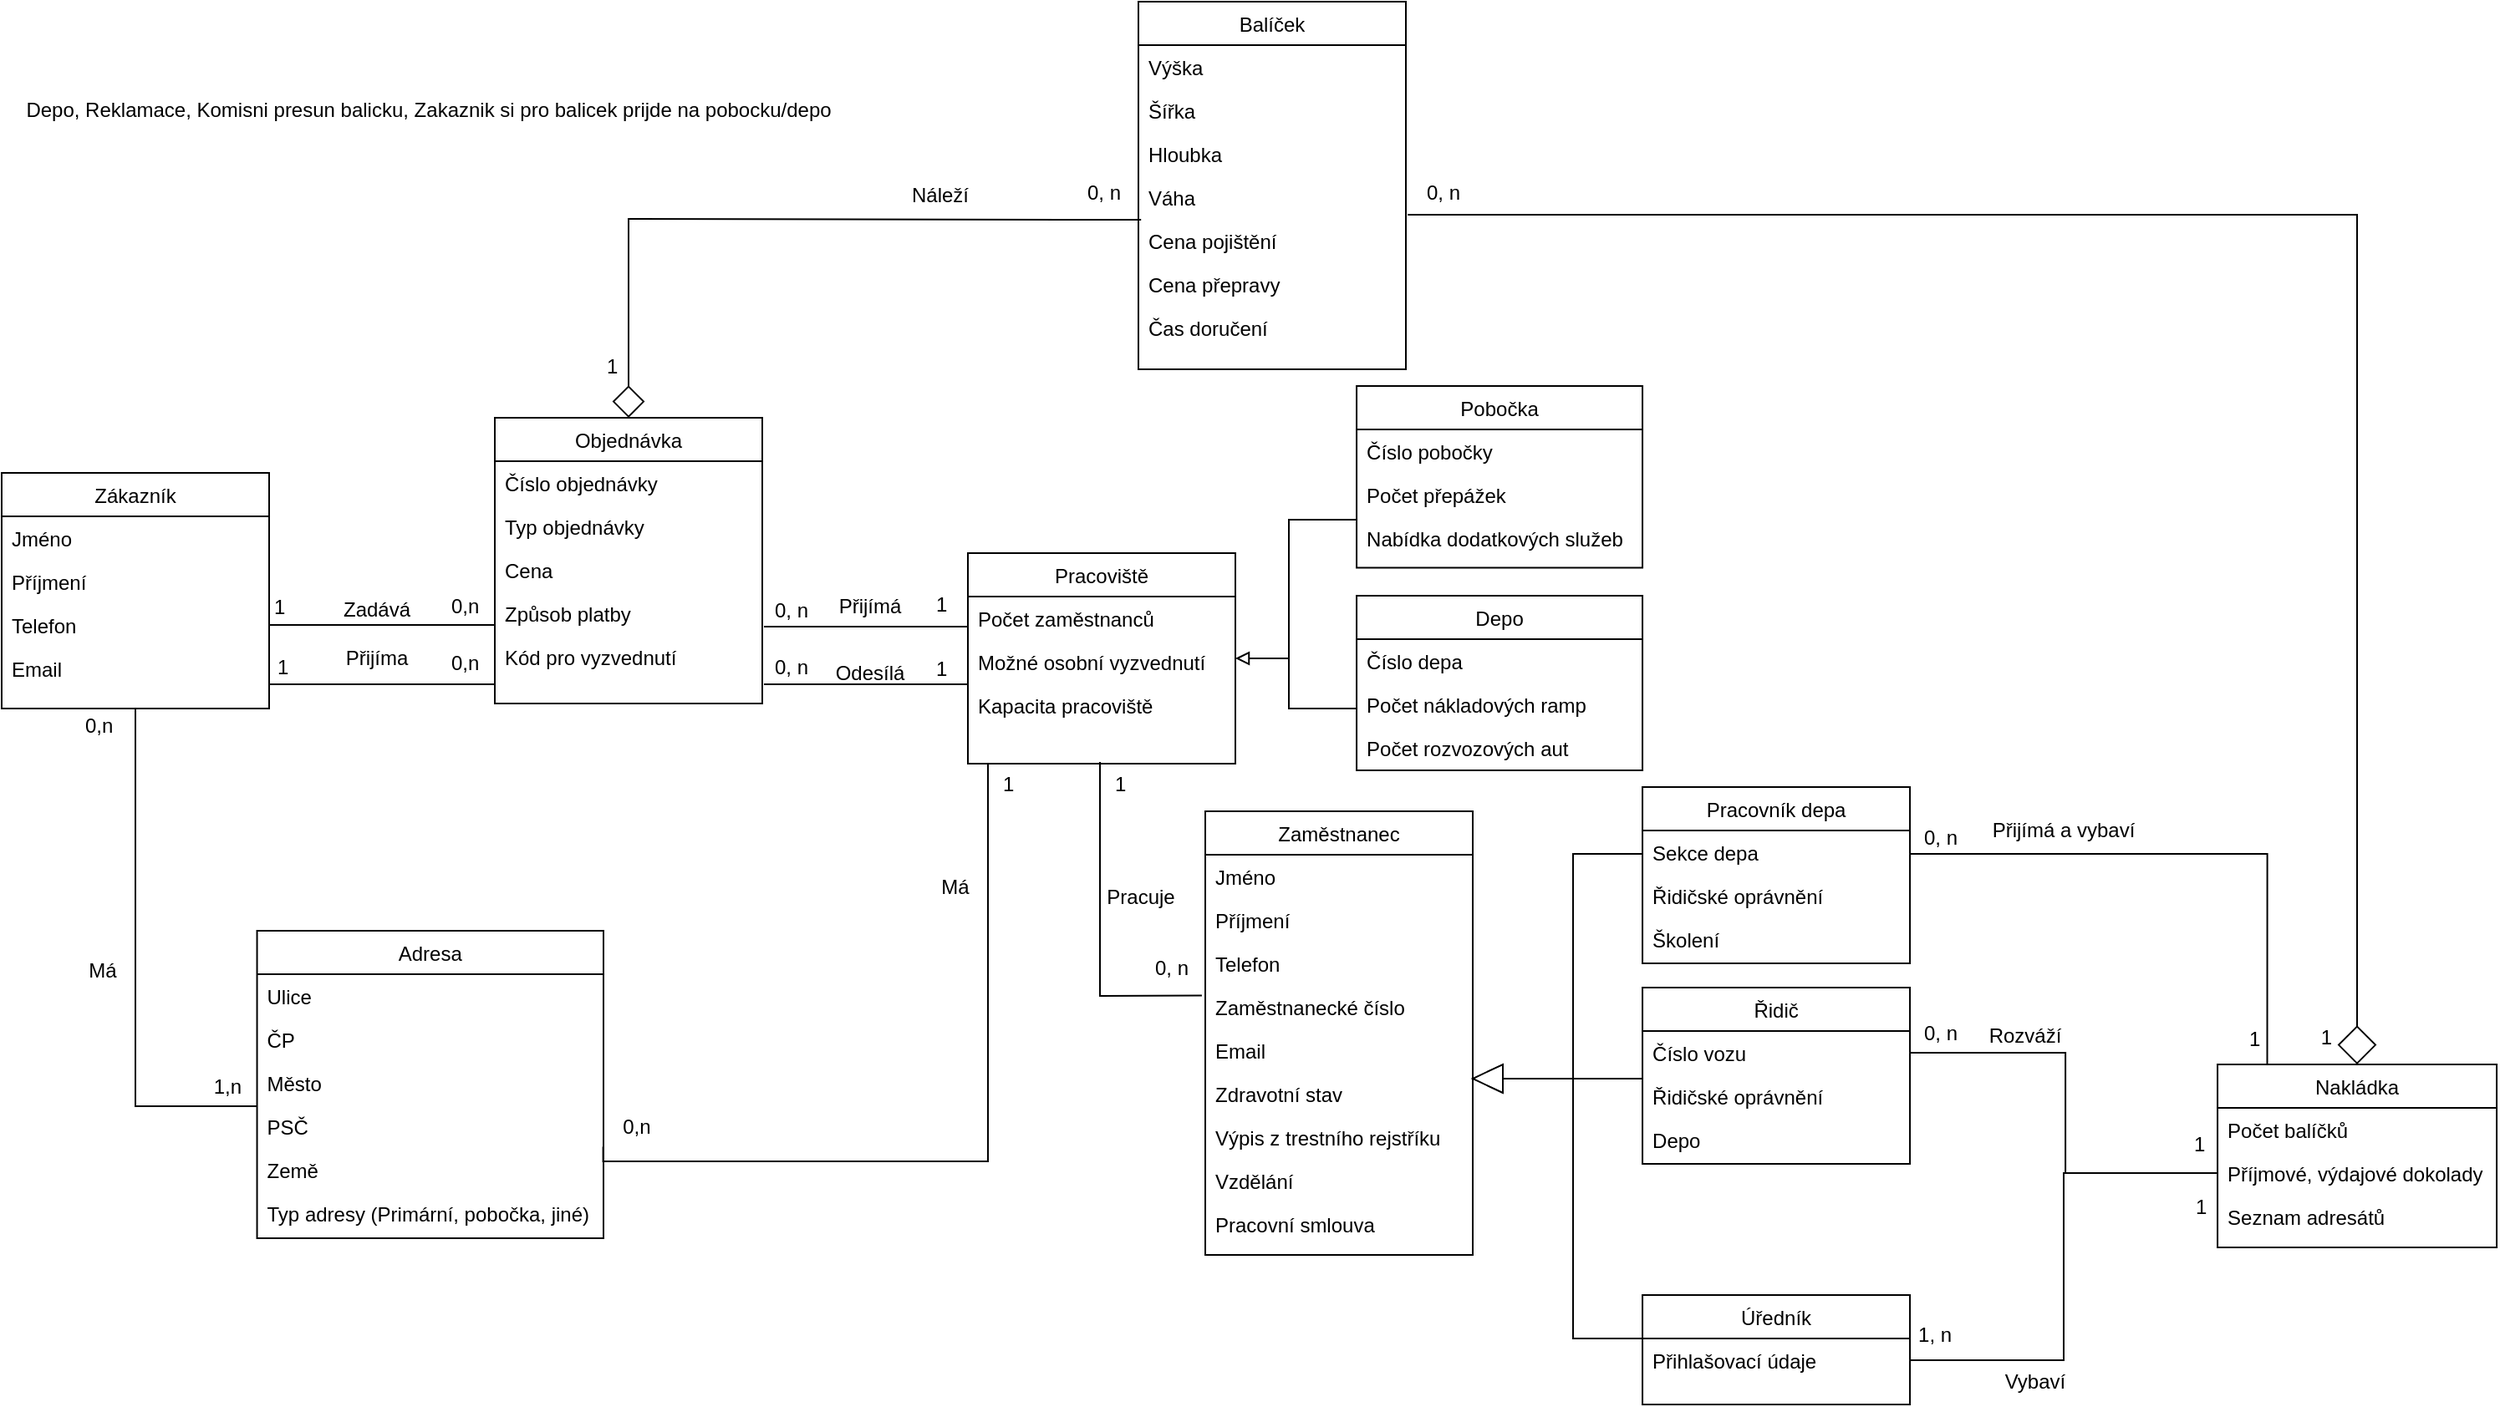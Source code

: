 <mxfile version="20.6.0" type="github">
  <diagram id="L5aYX6kbzt17_Y6ruYPm" name="Stránka-1">
    <mxGraphModel dx="2249" dy="793" grid="1" gridSize="10" guides="1" tooltips="1" connect="1" arrows="1" fold="1" page="1" pageScale="1" pageWidth="827" pageHeight="1169" math="0" shadow="0">
      <root>
        <mxCell id="0" />
        <mxCell id="1" parent="0" />
        <mxCell id="regOmah-uOrhAEvhPZx0-2" value="Zákazník" style="swimlane;fontStyle=0;align=center;verticalAlign=top;childLayout=stackLayout;horizontal=1;startSize=26;horizontalStack=0;resizeParent=1;resizeLast=0;collapsible=1;marginBottom=0;rounded=0;shadow=0;strokeWidth=1;" parent="1" vertex="1">
          <mxGeometry x="-310" y="442" width="160" height="141" as="geometry">
            <mxRectangle x="230" y="140" width="160" height="26" as="alternateBounds" />
          </mxGeometry>
        </mxCell>
        <mxCell id="regOmah-uOrhAEvhPZx0-3" value="Jméno" style="text;align=left;verticalAlign=top;spacingLeft=4;spacingRight=4;overflow=hidden;rotatable=0;points=[[0,0.5],[1,0.5]];portConstraint=eastwest;" parent="regOmah-uOrhAEvhPZx0-2" vertex="1">
          <mxGeometry y="26" width="160" height="26" as="geometry" />
        </mxCell>
        <mxCell id="regOmah-uOrhAEvhPZx0-4" value="Příjmení" style="text;align=left;verticalAlign=top;spacingLeft=4;spacingRight=4;overflow=hidden;rotatable=0;points=[[0,0.5],[1,0.5]];portConstraint=eastwest;rounded=0;shadow=0;html=0;" parent="regOmah-uOrhAEvhPZx0-2" vertex="1">
          <mxGeometry y="52" width="160" height="26" as="geometry" />
        </mxCell>
        <mxCell id="regOmah-uOrhAEvhPZx0-5" value="Telefon" style="text;align=left;verticalAlign=top;spacingLeft=4;spacingRight=4;overflow=hidden;rotatable=0;points=[[0,0.5],[1,0.5]];portConstraint=eastwest;rounded=0;shadow=0;html=0;" parent="regOmah-uOrhAEvhPZx0-2" vertex="1">
          <mxGeometry y="78" width="160" height="26" as="geometry" />
        </mxCell>
        <mxCell id="regOmah-uOrhAEvhPZx0-6" value="Email" style="text;align=left;verticalAlign=top;spacingLeft=4;spacingRight=4;overflow=hidden;rotatable=0;points=[[0,0.5],[1,0.5]];portConstraint=eastwest;rounded=0;shadow=0;html=0;" parent="regOmah-uOrhAEvhPZx0-2" vertex="1">
          <mxGeometry y="104" width="160" height="26" as="geometry" />
        </mxCell>
        <mxCell id="regOmah-uOrhAEvhPZx0-7" value="Adresa" style="swimlane;fontStyle=0;align=center;verticalAlign=top;childLayout=stackLayout;horizontal=1;startSize=26;horizontalStack=0;resizeParent=1;resizeLast=0;collapsible=1;marginBottom=0;rounded=0;shadow=0;strokeWidth=1;" parent="1" vertex="1">
          <mxGeometry x="-157.23" y="716" width="207.23" height="184" as="geometry">
            <mxRectangle x="550" y="140" width="160" height="26" as="alternateBounds" />
          </mxGeometry>
        </mxCell>
        <mxCell id="regOmah-uOrhAEvhPZx0-8" value="Ulice" style="text;align=left;verticalAlign=top;spacingLeft=4;spacingRight=4;overflow=hidden;rotatable=0;points=[[0,0.5],[1,0.5]];portConstraint=eastwest;rounded=0;shadow=0;html=0;" parent="regOmah-uOrhAEvhPZx0-7" vertex="1">
          <mxGeometry y="26" width="207.23" height="26" as="geometry" />
        </mxCell>
        <mxCell id="regOmah-uOrhAEvhPZx0-9" value="ČP" style="text;align=left;verticalAlign=top;spacingLeft=4;spacingRight=4;overflow=hidden;rotatable=0;points=[[0,0.5],[1,0.5]];portConstraint=eastwest;rounded=0;shadow=0;html=0;" parent="regOmah-uOrhAEvhPZx0-7" vertex="1">
          <mxGeometry y="52" width="207.23" height="26" as="geometry" />
        </mxCell>
        <mxCell id="regOmah-uOrhAEvhPZx0-10" value="Město" style="text;align=left;verticalAlign=top;spacingLeft=4;spacingRight=4;overflow=hidden;rotatable=0;points=[[0,0.5],[1,0.5]];portConstraint=eastwest;rounded=0;shadow=0;html=0;" parent="regOmah-uOrhAEvhPZx0-7" vertex="1">
          <mxGeometry y="78" width="207.23" height="26" as="geometry" />
        </mxCell>
        <mxCell id="regOmah-uOrhAEvhPZx0-11" value="PSČ" style="text;align=left;verticalAlign=top;spacingLeft=4;spacingRight=4;overflow=hidden;rotatable=0;points=[[0,0.5],[1,0.5]];portConstraint=eastwest;rounded=0;shadow=0;html=0;" parent="regOmah-uOrhAEvhPZx0-7" vertex="1">
          <mxGeometry y="104" width="207.23" height="26" as="geometry" />
        </mxCell>
        <mxCell id="regOmah-uOrhAEvhPZx0-12" value="Země" style="text;align=left;verticalAlign=top;spacingLeft=4;spacingRight=4;overflow=hidden;rotatable=0;points=[[0,0.5],[1,0.5]];portConstraint=eastwest;rounded=0;shadow=0;html=0;" parent="regOmah-uOrhAEvhPZx0-7" vertex="1">
          <mxGeometry y="130" width="207.23" height="26" as="geometry" />
        </mxCell>
        <mxCell id="regOmah-uOrhAEvhPZx0-123" value="Typ adresy (Primární, pobočka, jiné)&#xa;" style="text;align=left;verticalAlign=top;spacingLeft=4;spacingRight=4;overflow=hidden;rotatable=0;points=[[0,0.5],[1,0.5]];portConstraint=eastwest;rounded=0;shadow=0;html=0;" parent="regOmah-uOrhAEvhPZx0-7" vertex="1">
          <mxGeometry y="156" width="207.23" height="26" as="geometry" />
        </mxCell>
        <mxCell id="regOmah-uOrhAEvhPZx0-13" value="" style="endArrow=none;shadow=0;strokeWidth=1;rounded=0;endFill=0;edgeStyle=elbowEdgeStyle;elbow=vertical;" parent="1" source="regOmah-uOrhAEvhPZx0-2" target="regOmah-uOrhAEvhPZx0-7" edge="1">
          <mxGeometry x="0.5" y="41" relative="1" as="geometry">
            <mxPoint x="-290" y="574" as="sourcePoint" />
            <mxPoint x="-130" y="574" as="targetPoint" />
            <mxPoint x="-40" y="32" as="offset" />
            <Array as="points">
              <mxPoint x="-230" y="821" />
              <mxPoint x="-230" y="908" />
            </Array>
          </mxGeometry>
        </mxCell>
        <mxCell id="regOmah-uOrhAEvhPZx0-14" value="1,n" style="resizable=0;align=right;verticalAlign=bottom;labelBackgroundColor=none;fontSize=12;" parent="regOmah-uOrhAEvhPZx0-13" connectable="0" vertex="1">
          <mxGeometry x="1" relative="1" as="geometry">
            <mxPoint x="-8" y="-3" as="offset" />
          </mxGeometry>
        </mxCell>
        <mxCell id="regOmah-uOrhAEvhPZx0-15" value="Má" style="text;html=1;resizable=0;points=[];;align=center;verticalAlign=middle;labelBackgroundColor=none;rounded=0;shadow=0;strokeWidth=1;fontSize=12;" parent="regOmah-uOrhAEvhPZx0-13" vertex="1" connectable="0">
          <mxGeometry x="0.5" y="49" relative="1" as="geometry">
            <mxPoint x="-69" y="-76" as="offset" />
          </mxGeometry>
        </mxCell>
        <mxCell id="regOmah-uOrhAEvhPZx0-153" style="edgeStyle=orthogonalEdgeStyle;rounded=0;jumpSize=6;orthogonalLoop=1;jettySize=auto;html=1;strokeWidth=1;startArrow=none;startFill=0;endArrow=diamond;endFill=0;startSize=17;endSize=21;exitX=1.007;exitY=-0.098;exitDx=0;exitDy=0;exitPerimeter=0;" parent="1" source="regOmah-uOrhAEvhPZx0-25" target="regOmah-uOrhAEvhPZx0-94" edge="1">
          <mxGeometry relative="1" as="geometry">
            <mxPoint x="990" y="330.0" as="targetPoint" />
            <mxPoint x="540" y="290" as="sourcePoint" />
          </mxGeometry>
        </mxCell>
        <mxCell id="regOmah-uOrhAEvhPZx0-16" value="Balíček" style="swimlane;fontStyle=0;align=center;verticalAlign=top;childLayout=stackLayout;horizontal=1;startSize=26;horizontalStack=0;resizeParent=1;resizeLast=0;collapsible=1;marginBottom=0;rounded=0;shadow=0;strokeWidth=1;" parent="1" vertex="1">
          <mxGeometry x="370" y="160" width="160" height="220" as="geometry">
            <mxRectangle x="550" y="140" width="160" height="26" as="alternateBounds" />
          </mxGeometry>
        </mxCell>
        <mxCell id="regOmah-uOrhAEvhPZx0-17" value="Výška" style="text;align=left;verticalAlign=top;spacingLeft=4;spacingRight=4;overflow=hidden;rotatable=0;points=[[0,0.5],[1,0.5]];portConstraint=eastwest;" parent="regOmah-uOrhAEvhPZx0-16" vertex="1">
          <mxGeometry y="26" width="160" height="26" as="geometry" />
        </mxCell>
        <mxCell id="regOmah-uOrhAEvhPZx0-18" value="Šířka" style="text;align=left;verticalAlign=top;spacingLeft=4;spacingRight=4;overflow=hidden;rotatable=0;points=[[0,0.5],[1,0.5]];portConstraint=eastwest;" parent="regOmah-uOrhAEvhPZx0-16" vertex="1">
          <mxGeometry y="52" width="160" height="26" as="geometry" />
        </mxCell>
        <mxCell id="regOmah-uOrhAEvhPZx0-19" value="Hloubka" style="text;align=left;verticalAlign=top;spacingLeft=4;spacingRight=4;overflow=hidden;rotatable=0;points=[[0,0.5],[1,0.5]];portConstraint=eastwest;" parent="regOmah-uOrhAEvhPZx0-16" vertex="1">
          <mxGeometry y="78" width="160" height="26" as="geometry" />
        </mxCell>
        <mxCell id="regOmah-uOrhAEvhPZx0-20" value="Váha" style="text;align=left;verticalAlign=top;spacingLeft=4;spacingRight=4;overflow=hidden;rotatable=0;points=[[0,0.5],[1,0.5]];portConstraint=eastwest;rounded=0;shadow=0;html=0;" parent="regOmah-uOrhAEvhPZx0-16" vertex="1">
          <mxGeometry y="104" width="160" height="26" as="geometry" />
        </mxCell>
        <mxCell id="regOmah-uOrhAEvhPZx0-25" value="Cena pojištění" style="text;align=left;verticalAlign=top;spacingLeft=4;spacingRight=4;overflow=hidden;rotatable=0;points=[[0,0.5],[1,0.5]];portConstraint=eastwest;" parent="regOmah-uOrhAEvhPZx0-16" vertex="1">
          <mxGeometry y="130" width="160" height="26" as="geometry" />
        </mxCell>
        <mxCell id="regOmah-uOrhAEvhPZx0-26" value="Cena přepravy" style="text;align=left;verticalAlign=top;spacingLeft=4;spacingRight=4;overflow=hidden;rotatable=0;points=[[0,0.5],[1,0.5]];portConstraint=eastwest;rounded=0;shadow=0;html=0;" parent="regOmah-uOrhAEvhPZx0-16" vertex="1">
          <mxGeometry y="156" width="160" height="26" as="geometry" />
        </mxCell>
        <mxCell id="regOmah-uOrhAEvhPZx0-27" value="Čas doručení" style="text;align=left;verticalAlign=top;spacingLeft=4;spacingRight=4;overflow=hidden;rotatable=0;points=[[0,0.5],[1,0.5]];portConstraint=eastwest;" parent="regOmah-uOrhAEvhPZx0-16" vertex="1">
          <mxGeometry y="182" width="160" height="26" as="geometry" />
        </mxCell>
        <mxCell id="BDrxVBF3FfCTh_j3WBqN-43" style="edgeStyle=orthogonalEdgeStyle;rounded=0;orthogonalLoop=1;jettySize=auto;html=1;endArrow=none;endFill=0;startArrow=block;startFill=0;targetPerimeterSpacing=16;sourcePerimeterSpacing=0;" edge="1" parent="1" source="regOmah-uOrhAEvhPZx0-29">
          <mxGeometry relative="1" as="geometry">
            <mxPoint x="460" y="553" as="targetPoint" />
          </mxGeometry>
        </mxCell>
        <mxCell id="regOmah-uOrhAEvhPZx0-29" value="Pracoviště" style="swimlane;fontStyle=0;align=center;verticalAlign=top;childLayout=stackLayout;horizontal=1;startSize=26;horizontalStack=0;resizeParent=1;resizeLast=0;collapsible=1;marginBottom=0;rounded=0;shadow=0;strokeWidth=1;" parent="1" vertex="1">
          <mxGeometry x="268" y="490" width="160" height="126" as="geometry">
            <mxRectangle x="268" y="426" width="160" height="26" as="alternateBounds" />
          </mxGeometry>
        </mxCell>
        <mxCell id="regOmah-uOrhAEvhPZx0-33" value="Počet zaměstnanců" style="text;align=left;verticalAlign=top;spacingLeft=4;spacingRight=4;overflow=hidden;rotatable=0;points=[[0,0.5],[1,0.5]];portConstraint=eastwest;rounded=0;shadow=0;html=0;" parent="regOmah-uOrhAEvhPZx0-29" vertex="1">
          <mxGeometry y="26" width="160" height="26" as="geometry" />
        </mxCell>
        <mxCell id="BDrxVBF3FfCTh_j3WBqN-11" value="Možné osobní vyzvednutí" style="text;align=left;verticalAlign=top;spacingLeft=4;spacingRight=4;overflow=hidden;rotatable=0;points=[[0,0.5],[1,0.5]];portConstraint=eastwest;rounded=0;shadow=0;html=0;" vertex="1" parent="regOmah-uOrhAEvhPZx0-29">
          <mxGeometry y="52" width="160" height="26" as="geometry" />
        </mxCell>
        <mxCell id="BDrxVBF3FfCTh_j3WBqN-32" value="Kapacita pracoviště" style="text;align=left;verticalAlign=top;spacingLeft=4;spacingRight=4;overflow=hidden;rotatable=0;points=[[0,0.5],[1,0.5]];portConstraint=eastwest;rounded=0;shadow=0;html=0;" vertex="1" parent="regOmah-uOrhAEvhPZx0-29">
          <mxGeometry y="78" width="160" height="26" as="geometry" />
        </mxCell>
        <mxCell id="regOmah-uOrhAEvhPZx0-35" value="Zaměstnanec" style="swimlane;fontStyle=0;align=center;verticalAlign=top;childLayout=stackLayout;horizontal=1;startSize=26;horizontalStack=0;resizeParent=1;resizeLast=0;collapsible=1;marginBottom=0;rounded=0;shadow=0;strokeWidth=1;" parent="1" vertex="1">
          <mxGeometry x="410" y="644.5" width="160" height="265.5" as="geometry">
            <mxRectangle x="550" y="140" width="160" height="26" as="alternateBounds" />
          </mxGeometry>
        </mxCell>
        <mxCell id="regOmah-uOrhAEvhPZx0-36" value="Jméno" style="text;align=left;verticalAlign=top;spacingLeft=4;spacingRight=4;overflow=hidden;rotatable=0;points=[[0,0.5],[1,0.5]];portConstraint=eastwest;" parent="regOmah-uOrhAEvhPZx0-35" vertex="1">
          <mxGeometry y="26" width="160" height="26" as="geometry" />
        </mxCell>
        <mxCell id="regOmah-uOrhAEvhPZx0-37" value="Příjmení" style="text;align=left;verticalAlign=top;spacingLeft=4;spacingRight=4;overflow=hidden;rotatable=0;points=[[0,0.5],[1,0.5]];portConstraint=eastwest;" parent="regOmah-uOrhAEvhPZx0-35" vertex="1">
          <mxGeometry y="52" width="160" height="26" as="geometry" />
        </mxCell>
        <mxCell id="regOmah-uOrhAEvhPZx0-38" value="Telefon" style="text;align=left;verticalAlign=top;spacingLeft=4;spacingRight=4;overflow=hidden;rotatable=0;points=[[0,0.5],[1,0.5]];portConstraint=eastwest;rounded=0;shadow=0;html=0;" parent="regOmah-uOrhAEvhPZx0-35" vertex="1">
          <mxGeometry y="78" width="160" height="26" as="geometry" />
        </mxCell>
        <mxCell id="regOmah-uOrhAEvhPZx0-39" value="Zaměstnanecké číslo" style="text;align=left;verticalAlign=top;spacingLeft=4;spacingRight=4;overflow=hidden;rotatable=0;points=[[0,0.5],[1,0.5]];portConstraint=eastwest;rounded=0;shadow=0;html=0;" parent="regOmah-uOrhAEvhPZx0-35" vertex="1">
          <mxGeometry y="104" width="160" height="26" as="geometry" />
        </mxCell>
        <mxCell id="regOmah-uOrhAEvhPZx0-40" value="Email" style="text;align=left;verticalAlign=top;spacingLeft=4;spacingRight=4;overflow=hidden;rotatable=0;points=[[0,0.5],[1,0.5]];portConstraint=eastwest;rounded=0;shadow=0;html=0;" parent="regOmah-uOrhAEvhPZx0-35" vertex="1">
          <mxGeometry y="130" width="160" height="26" as="geometry" />
        </mxCell>
        <mxCell id="regOmah-uOrhAEvhPZx0-41" value="Zdravotní stav" style="text;align=left;verticalAlign=top;spacingLeft=4;spacingRight=4;overflow=hidden;rotatable=0;points=[[0,0.5],[1,0.5]];portConstraint=eastwest;rounded=0;shadow=0;html=0;" parent="regOmah-uOrhAEvhPZx0-35" vertex="1">
          <mxGeometry y="156" width="160" height="26" as="geometry" />
        </mxCell>
        <mxCell id="regOmah-uOrhAEvhPZx0-42" value="Výpis z trestního rejstříku" style="text;align=left;verticalAlign=top;spacingLeft=4;spacingRight=4;overflow=hidden;rotatable=0;points=[[0,0.5],[1,0.5]];portConstraint=eastwest;rounded=0;shadow=0;html=0;" parent="regOmah-uOrhAEvhPZx0-35" vertex="1">
          <mxGeometry y="182" width="160" height="26" as="geometry" />
        </mxCell>
        <mxCell id="regOmah-uOrhAEvhPZx0-43" value="Vzdělání" style="text;align=left;verticalAlign=top;spacingLeft=4;spacingRight=4;overflow=hidden;rotatable=0;points=[[0,0.5],[1,0.5]];portConstraint=eastwest;rounded=0;shadow=0;html=0;" parent="regOmah-uOrhAEvhPZx0-35" vertex="1">
          <mxGeometry y="208" width="160" height="26" as="geometry" />
        </mxCell>
        <mxCell id="regOmah-uOrhAEvhPZx0-44" value="Pracovní smlouva" style="text;align=left;verticalAlign=top;spacingLeft=4;spacingRight=4;overflow=hidden;rotatable=0;points=[[0,0.5],[1,0.5]];portConstraint=eastwest;rounded=0;shadow=0;html=0;" parent="regOmah-uOrhAEvhPZx0-35" vertex="1">
          <mxGeometry y="234" width="160" height="26" as="geometry" />
        </mxCell>
        <mxCell id="regOmah-uOrhAEvhPZx0-51" value="0, n" style="resizable=0;align=right;verticalAlign=bottom;labelBackgroundColor=none;fontSize=12;" parent="1" connectable="0" vertex="1">
          <mxGeometry x="357" y="260" as="geometry">
            <mxPoint x="4" y="23" as="offset" />
          </mxGeometry>
        </mxCell>
        <mxCell id="regOmah-uOrhAEvhPZx0-52" style="edgeStyle=orthogonalEdgeStyle;rounded=0;orthogonalLoop=1;jettySize=auto;html=1;endArrow=none;endFill=0;" parent="1" source="regOmah-uOrhAEvhPZx0-5" edge="1">
          <mxGeometry relative="1" as="geometry">
            <mxPoint x="-15" y="533" as="targetPoint" />
          </mxGeometry>
        </mxCell>
        <mxCell id="regOmah-uOrhAEvhPZx0-53" value="" style="endArrow=none;html=1;rounded=0;entryX=0.006;entryY=-0.085;entryDx=0;entryDy=0;entryPerimeter=0;endFill=0;" parent="1" edge="1">
          <mxGeometry width="50" height="50" relative="1" as="geometry">
            <mxPoint x="347" y="615" as="sourcePoint" />
            <mxPoint x="407.96" y="754.79" as="targetPoint" />
            <Array as="points">
              <mxPoint x="347" y="755" />
            </Array>
          </mxGeometry>
        </mxCell>
        <mxCell id="regOmah-uOrhAEvhPZx0-54" value="Řidič" style="swimlane;fontStyle=0;align=center;verticalAlign=top;childLayout=stackLayout;horizontal=1;startSize=26;horizontalStack=0;resizeParent=1;resizeLast=0;collapsible=1;marginBottom=0;rounded=0;shadow=0;strokeWidth=1;" parent="1" vertex="1">
          <mxGeometry x="671.53" y="750" width="160" height="105.5" as="geometry">
            <mxRectangle x="340" y="380" width="170" height="26" as="alternateBounds" />
          </mxGeometry>
        </mxCell>
        <mxCell id="regOmah-uOrhAEvhPZx0-55" value="Číslo vozu" style="text;align=left;verticalAlign=top;spacingLeft=4;spacingRight=4;overflow=hidden;rotatable=0;points=[[0,0.5],[1,0.5]];portConstraint=eastwest;" parent="regOmah-uOrhAEvhPZx0-54" vertex="1">
          <mxGeometry y="26" width="160" height="26" as="geometry" />
        </mxCell>
        <mxCell id="regOmah-uOrhAEvhPZx0-56" value="Řidičské oprávnění" style="text;align=left;verticalAlign=top;spacingLeft=4;spacingRight=4;overflow=hidden;rotatable=0;points=[[0,0.5],[1,0.5]];portConstraint=eastwest;" parent="regOmah-uOrhAEvhPZx0-54" vertex="1">
          <mxGeometry y="52" width="160" height="26" as="geometry" />
        </mxCell>
        <mxCell id="regOmah-uOrhAEvhPZx0-155" value="Depo" style="text;align=left;verticalAlign=top;spacingLeft=4;spacingRight=4;overflow=hidden;rotatable=0;points=[[0,0.5],[1,0.5]];portConstraint=eastwest;" parent="regOmah-uOrhAEvhPZx0-54" vertex="1">
          <mxGeometry y="78" width="160" height="26" as="geometry" />
        </mxCell>
        <mxCell id="regOmah-uOrhAEvhPZx0-57" value="Úředník" style="swimlane;fontStyle=0;align=center;verticalAlign=top;childLayout=stackLayout;horizontal=1;startSize=26;horizontalStack=0;resizeParent=1;resizeLast=0;collapsible=1;marginBottom=0;rounded=0;shadow=0;strokeWidth=1;" parent="1" vertex="1">
          <mxGeometry x="671.53" y="934" width="160" height="65.5" as="geometry">
            <mxRectangle x="340" y="380" width="170" height="26" as="alternateBounds" />
          </mxGeometry>
        </mxCell>
        <mxCell id="regOmah-uOrhAEvhPZx0-58" value="Přihlašovací údaje" style="text;align=left;verticalAlign=top;spacingLeft=4;spacingRight=4;overflow=hidden;rotatable=0;points=[[0,0.5],[1,0.5]];portConstraint=eastwest;" parent="regOmah-uOrhAEvhPZx0-57" vertex="1">
          <mxGeometry y="26" width="160" height="26" as="geometry" />
        </mxCell>
        <mxCell id="regOmah-uOrhAEvhPZx0-61" value="" style="endArrow=none;html=1;rounded=0;strokeWidth=1;exitX=0;exitY=0;exitDx=0;exitDy=0;exitPerimeter=0;" parent="1" edge="1">
          <mxGeometry width="50" height="50" relative="1" as="geometry">
            <mxPoint x="671.53" y="960" as="sourcePoint" />
            <mxPoint x="630" y="800" as="targetPoint" />
            <Array as="points">
              <mxPoint x="630" y="960" />
              <mxPoint x="630" y="920" />
            </Array>
          </mxGeometry>
        </mxCell>
        <mxCell id="regOmah-uOrhAEvhPZx0-62" value="1" style="resizable=0;align=left;verticalAlign=bottom;labelBackgroundColor=none;fontSize=12;" parent="1" connectable="0" vertex="1">
          <mxGeometry x="357" y="622.0" as="geometry">
            <mxPoint x="-3" y="15" as="offset" />
          </mxGeometry>
        </mxCell>
        <mxCell id="regOmah-uOrhAEvhPZx0-63" value="0, n" style="resizable=0;align=left;verticalAlign=bottom;labelBackgroundColor=none;fontSize=12;" parent="1" connectable="0" vertex="1">
          <mxGeometry x="390" y="759.0" as="geometry">
            <mxPoint x="-12" y="-12" as="offset" />
          </mxGeometry>
        </mxCell>
        <mxCell id="regOmah-uOrhAEvhPZx0-64" value="1" style="resizable=0;align=left;verticalAlign=bottom;labelBackgroundColor=none;fontSize=12;" parent="1" connectable="0" vertex="1">
          <mxGeometry x="-143" y="522.0" as="geometry">
            <mxPoint x="-6" y="9" as="offset" />
          </mxGeometry>
        </mxCell>
        <mxCell id="regOmah-uOrhAEvhPZx0-65" value="Zadává" style="text;html=1;resizable=0;points=[];;align=center;verticalAlign=middle;labelBackgroundColor=none;rounded=0;shadow=0;strokeWidth=1;fontSize=12;" parent="1" vertex="1" connectable="0">
          <mxGeometry x="-95" y="524" as="geometry">
            <mxPoint x="9" as="offset" />
          </mxGeometry>
        </mxCell>
        <mxCell id="regOmah-uOrhAEvhPZx0-66" value="Vybaví" style="text;html=1;resizable=0;points=[];;align=center;verticalAlign=middle;labelBackgroundColor=none;rounded=0;shadow=0;strokeWidth=1;fontSize=12;rotation=0;" parent="1" vertex="1" connectable="0">
          <mxGeometry x="882.53" y="999.5" as="geometry">
            <mxPoint x="23" y="-14" as="offset" />
          </mxGeometry>
        </mxCell>
        <mxCell id="regOmah-uOrhAEvhPZx0-67" value="Pracuje" style="text;html=1;resizable=0;points=[];;align=center;verticalAlign=middle;labelBackgroundColor=none;rounded=0;shadow=0;strokeWidth=1;fontSize=12;" parent="1" vertex="1" connectable="0">
          <mxGeometry x="348" y="710" as="geometry">
            <mxPoint x="23" y="-14" as="offset" />
          </mxGeometry>
        </mxCell>
        <mxCell id="regOmah-uOrhAEvhPZx0-68" value="Rozváží" style="text;html=1;resizable=0;points=[];;align=center;verticalAlign=middle;labelBackgroundColor=none;rounded=0;shadow=0;strokeWidth=1;fontSize=12;" parent="1" vertex="1" connectable="0">
          <mxGeometry x="876.53" y="793" as="geometry">
            <mxPoint x="23" y="-14" as="offset" />
          </mxGeometry>
        </mxCell>
        <mxCell id="regOmah-uOrhAEvhPZx0-69" style="edgeStyle=orthogonalEdgeStyle;rounded=0;orthogonalLoop=1;jettySize=auto;html=1;entryX=0;entryY=0.5;entryDx=0;entryDy=0;endArrow=none;endFill=0;" parent="1" source="regOmah-uOrhAEvhPZx0-55" edge="1">
          <mxGeometry relative="1" as="geometry">
            <mxPoint x="1015.53" y="861" as="targetPoint" />
            <Array as="points">
              <mxPoint x="924.53" y="789.5" />
              <mxPoint x="924.53" y="861.5" />
            </Array>
          </mxGeometry>
        </mxCell>
        <mxCell id="regOmah-uOrhAEvhPZx0-70" style="edgeStyle=orthogonalEdgeStyle;rounded=0;orthogonalLoop=1;jettySize=auto;html=1;entryX=0;entryY=0.5;entryDx=0;entryDy=0;endArrow=none;endFill=0;" parent="1" source="regOmah-uOrhAEvhPZx0-58" target="regOmah-uOrhAEvhPZx0-97" edge="1">
          <mxGeometry relative="1" as="geometry">
            <mxPoint x="914.53" y="1021.5" as="targetPoint" />
          </mxGeometry>
        </mxCell>
        <mxCell id="regOmah-uOrhAEvhPZx0-73" value="1, n" style="resizable=0;align=left;verticalAlign=bottom;labelBackgroundColor=none;fontSize=12;" parent="1" connectable="0" vertex="1">
          <mxGeometry x="840.53" y="970.5" as="geometry">
            <mxPoint x="-6" y="-4" as="offset" />
          </mxGeometry>
        </mxCell>
        <mxCell id="regOmah-uOrhAEvhPZx0-75" value="0, n" style="resizable=0;align=right;verticalAlign=bottom;labelBackgroundColor=none;fontSize=12;" parent="1" connectable="0" vertex="1">
          <mxGeometry x="170" y="510" as="geometry">
            <mxPoint x="4" y="23" as="offset" />
          </mxGeometry>
        </mxCell>
        <mxCell id="regOmah-uOrhAEvhPZx0-77" value="0, n" style="resizable=0;align=left;verticalAlign=bottom;labelBackgroundColor=none;fontSize=12;" parent="1" connectable="0" vertex="1">
          <mxGeometry x="810" y="670.0" as="geometry">
            <mxPoint x="28" y="116" as="offset" />
          </mxGeometry>
        </mxCell>
        <mxCell id="regOmah-uOrhAEvhPZx0-94" value="Nakládka" style="swimlane;fontStyle=0;align=center;verticalAlign=top;childLayout=stackLayout;horizontal=1;startSize=26;horizontalStack=0;resizeParent=1;resizeLast=0;collapsible=1;marginBottom=0;rounded=0;shadow=0;strokeWidth=1;" parent="1" vertex="1">
          <mxGeometry x="1015.53" y="796" width="167" height="109.5" as="geometry">
            <mxRectangle x="550" y="140" width="160" height="26" as="alternateBounds" />
          </mxGeometry>
        </mxCell>
        <mxCell id="regOmah-uOrhAEvhPZx0-95" value="Počet balíčků" style="text;align=left;verticalAlign=top;spacingLeft=4;spacingRight=4;overflow=hidden;rotatable=0;points=[[0,0.5],[1,0.5]];portConstraint=eastwest;" parent="regOmah-uOrhAEvhPZx0-94" vertex="1">
          <mxGeometry y="26" width="167" height="26" as="geometry" />
        </mxCell>
        <mxCell id="regOmah-uOrhAEvhPZx0-97" value="Příjmové, výdajové dokolady" style="text;align=left;verticalAlign=top;spacingLeft=4;spacingRight=4;overflow=hidden;rotatable=0;points=[[0,0.5],[1,0.5]];portConstraint=eastwest;" parent="regOmah-uOrhAEvhPZx0-94" vertex="1">
          <mxGeometry y="52" width="167" height="26" as="geometry" />
        </mxCell>
        <mxCell id="regOmah-uOrhAEvhPZx0-98" value="Seznam adresátů" style="text;align=left;verticalAlign=top;spacingLeft=4;spacingRight=4;overflow=hidden;rotatable=0;points=[[0,0.5],[1,0.5]];portConstraint=eastwest;" parent="regOmah-uOrhAEvhPZx0-94" vertex="1">
          <mxGeometry y="78" width="167" height="26" as="geometry" />
        </mxCell>
        <mxCell id="regOmah-uOrhAEvhPZx0-99" value="1" style="resizable=0;align=left;verticalAlign=bottom;labelBackgroundColor=none;fontSize=12;" parent="1" connectable="0" vertex="1">
          <mxGeometry x="1002.53" y="837.5" as="geometry">
            <mxPoint x="-3" y="15" as="offset" />
          </mxGeometry>
        </mxCell>
        <mxCell id="regOmah-uOrhAEvhPZx0-100" value="1" style="resizable=0;align=left;verticalAlign=bottom;labelBackgroundColor=none;fontSize=12;" parent="1" connectable="0" vertex="1">
          <mxGeometry x="1003.53" y="875.0" as="geometry">
            <mxPoint x="-3" y="15" as="offset" />
          </mxGeometry>
        </mxCell>
        <mxCell id="regOmah-uOrhAEvhPZx0-104" value="Přijímá" style="text;html=1;resizable=0;points=[];;align=center;verticalAlign=middle;labelBackgroundColor=none;rounded=0;shadow=0;strokeWidth=1;fontSize=12;" parent="1" vertex="1" connectable="0">
          <mxGeometry x="200" y="522" as="geometry">
            <mxPoint x="9" as="offset" />
          </mxGeometry>
        </mxCell>
        <mxCell id="regOmah-uOrhAEvhPZx0-105" value="Objednávka" style="swimlane;fontStyle=0;align=center;verticalAlign=top;childLayout=stackLayout;horizontal=1;startSize=26;horizontalStack=0;resizeParent=1;resizeLast=0;collapsible=1;marginBottom=0;rounded=0;shadow=0;strokeWidth=1;" parent="1" vertex="1">
          <mxGeometry x="-15" y="409" width="160" height="171" as="geometry">
            <mxRectangle x="550" y="140" width="160" height="26" as="alternateBounds" />
          </mxGeometry>
        </mxCell>
        <mxCell id="regOmah-uOrhAEvhPZx0-106" value="Číslo objednávky" style="text;align=left;verticalAlign=top;spacingLeft=4;spacingRight=4;overflow=hidden;rotatable=0;points=[[0,0.5],[1,0.5]];portConstraint=eastwest;" parent="regOmah-uOrhAEvhPZx0-105" vertex="1">
          <mxGeometry y="26" width="160" height="26" as="geometry" />
        </mxCell>
        <mxCell id="regOmah-uOrhAEvhPZx0-107" value="Typ objednávky" style="text;align=left;verticalAlign=top;spacingLeft=4;spacingRight=4;overflow=hidden;rotatable=0;points=[[0,0.5],[1,0.5]];portConstraint=eastwest;rounded=0;shadow=0;html=0;" parent="regOmah-uOrhAEvhPZx0-105" vertex="1">
          <mxGeometry y="52" width="160" height="26" as="geometry" />
        </mxCell>
        <mxCell id="regOmah-uOrhAEvhPZx0-108" value="Cena" style="text;align=left;verticalAlign=top;spacingLeft=4;spacingRight=4;overflow=hidden;rotatable=0;points=[[0,0.5],[1,0.5]];portConstraint=eastwest;rounded=0;shadow=0;html=0;" parent="regOmah-uOrhAEvhPZx0-105" vertex="1">
          <mxGeometry y="78" width="160" height="26" as="geometry" />
        </mxCell>
        <mxCell id="regOmah-uOrhAEvhPZx0-109" value="Způsob platby" style="text;align=left;verticalAlign=top;spacingLeft=4;spacingRight=4;overflow=hidden;rotatable=0;points=[[0,0.5],[1,0.5]];portConstraint=eastwest;" parent="regOmah-uOrhAEvhPZx0-105" vertex="1">
          <mxGeometry y="104" width="160" height="26" as="geometry" />
        </mxCell>
        <mxCell id="regOmah-uOrhAEvhPZx0-28" value="Kód pro vyzvednutí" style="text;align=left;verticalAlign=top;spacingLeft=4;spacingRight=4;overflow=hidden;rotatable=0;points=[[0,0.5],[1,0.5]];portConstraint=eastwest;" parent="regOmah-uOrhAEvhPZx0-105" vertex="1">
          <mxGeometry y="130" width="160" height="26" as="geometry" />
        </mxCell>
        <mxCell id="regOmah-uOrhAEvhPZx0-110" style="edgeStyle=orthogonalEdgeStyle;rounded=0;orthogonalLoop=1;jettySize=auto;html=1;endArrow=none;endFill=0;" parent="1" edge="1">
          <mxGeometry relative="1" as="geometry">
            <mxPoint x="268" y="534" as="targetPoint" />
            <mxPoint x="146" y="534" as="sourcePoint" />
          </mxGeometry>
        </mxCell>
        <mxCell id="regOmah-uOrhAEvhPZx0-111" value="1" style="resizable=0;align=left;verticalAlign=bottom;labelBackgroundColor=none;fontSize=12;" parent="1" connectable="0" vertex="1">
          <mxGeometry x="250" y="514.5" as="geometry">
            <mxPoint x="-3" y="15" as="offset" />
          </mxGeometry>
        </mxCell>
        <mxCell id="regOmah-uOrhAEvhPZx0-112" value="0,n" style="resizable=0;align=left;verticalAlign=bottom;labelBackgroundColor=none;fontSize=12;" parent="1" connectable="0" vertex="1">
          <mxGeometry x="-40" y="515.5" as="geometry">
            <mxPoint x="-3" y="15" as="offset" />
          </mxGeometry>
        </mxCell>
        <mxCell id="regOmah-uOrhAEvhPZx0-113" value="0,n" style="resizable=0;align=left;verticalAlign=bottom;labelBackgroundColor=none;fontSize=12;" parent="1" connectable="0" vertex="1">
          <mxGeometry x="-245" y="579.998" as="geometry">
            <mxPoint x="-17" y="22" as="offset" />
          </mxGeometry>
        </mxCell>
        <mxCell id="regOmah-uOrhAEvhPZx0-114" value="" style="endArrow=none;html=1;rounded=0;exitX=0.5;exitY=0;exitDx=0;exitDy=0;endFill=0;endSize=6;startArrow=diamond;startFill=0;startSize=17;entryX=0.01;entryY=0.021;entryDx=0;entryDy=0;entryPerimeter=0;" parent="1" source="regOmah-uOrhAEvhPZx0-105" target="regOmah-uOrhAEvhPZx0-25" edge="1">
          <mxGeometry width="50" height="50" relative="1" as="geometry">
            <mxPoint x="503" y="490" as="sourcePoint" />
            <mxPoint x="570" y="350" as="targetPoint" />
            <Array as="points">
              <mxPoint x="65" y="290" />
            </Array>
          </mxGeometry>
        </mxCell>
        <mxCell id="regOmah-uOrhAEvhPZx0-115" value="Náleží" style="text;html=1;resizable=0;points=[];;align=center;verticalAlign=middle;labelBackgroundColor=none;rounded=0;shadow=0;strokeWidth=1;fontSize=12;" parent="1" vertex="1" connectable="0">
          <mxGeometry x="280.005" y="250.004" as="geometry">
            <mxPoint x="-29" y="26" as="offset" />
          </mxGeometry>
        </mxCell>
        <mxCell id="regOmah-uOrhAEvhPZx0-116" value="0, n" style="resizable=0;align=right;verticalAlign=bottom;labelBackgroundColor=none;fontSize=12;" parent="1" connectable="0" vertex="1">
          <mxGeometry x="560" y="260" as="geometry">
            <mxPoint x="4" y="23" as="offset" />
          </mxGeometry>
        </mxCell>
        <mxCell id="regOmah-uOrhAEvhPZx0-117" value="1" style="resizable=0;align=left;verticalAlign=bottom;labelBackgroundColor=none;fontSize=12;" parent="1" connectable="0" vertex="1">
          <mxGeometry x="65" y="360.0" as="geometry">
            <mxPoint x="-15" y="27" as="offset" />
          </mxGeometry>
        </mxCell>
        <mxCell id="regOmah-uOrhAEvhPZx0-128" style="edgeStyle=orthogonalEdgeStyle;rounded=0;orthogonalLoop=1;jettySize=auto;html=1;endArrow=none;endFill=0;" parent="1" edge="1">
          <mxGeometry relative="1" as="geometry">
            <mxPoint x="268" y="568.5" as="targetPoint" />
            <mxPoint x="146" y="568.5" as="sourcePoint" />
          </mxGeometry>
        </mxCell>
        <mxCell id="regOmah-uOrhAEvhPZx0-130" value="Odesílá" style="text;html=1;resizable=0;points=[];;align=center;verticalAlign=middle;labelBackgroundColor=none;rounded=0;shadow=0;strokeWidth=1;fontSize=12;" parent="1" vertex="1" connectable="0">
          <mxGeometry x="200" y="562" as="geometry">
            <mxPoint x="9" as="offset" />
          </mxGeometry>
        </mxCell>
        <mxCell id="regOmah-uOrhAEvhPZx0-131" value="1" style="resizable=0;align=left;verticalAlign=bottom;labelBackgroundColor=none;fontSize=12;" parent="1" connectable="0" vertex="1">
          <mxGeometry x="250" y="553.0" as="geometry">
            <mxPoint x="-3" y="15" as="offset" />
          </mxGeometry>
        </mxCell>
        <mxCell id="regOmah-uOrhAEvhPZx0-132" value="0, n" style="resizable=0;align=right;verticalAlign=bottom;labelBackgroundColor=none;fontSize=12;" parent="1" connectable="0" vertex="1">
          <mxGeometry x="170" y="544" as="geometry">
            <mxPoint x="4" y="23" as="offset" />
          </mxGeometry>
        </mxCell>
        <mxCell id="regOmah-uOrhAEvhPZx0-133" value="Přijíma" style="text;html=1;resizable=0;points=[];;align=center;verticalAlign=middle;labelBackgroundColor=none;rounded=0;shadow=0;strokeWidth=1;fontSize=12;" parent="1" vertex="1" connectable="0">
          <mxGeometry x="-95" y="553" as="geometry">
            <mxPoint x="9" as="offset" />
          </mxGeometry>
        </mxCell>
        <mxCell id="regOmah-uOrhAEvhPZx0-134" value="0,n" style="resizable=0;align=left;verticalAlign=bottom;labelBackgroundColor=none;fontSize=12;" parent="1" connectable="0" vertex="1">
          <mxGeometry x="-40" y="549.5" as="geometry">
            <mxPoint x="-3" y="15" as="offset" />
          </mxGeometry>
        </mxCell>
        <mxCell id="regOmah-uOrhAEvhPZx0-135" style="edgeStyle=orthogonalEdgeStyle;rounded=0;orthogonalLoop=1;jettySize=auto;html=1;endArrow=none;endFill=0;" parent="1" edge="1">
          <mxGeometry relative="1" as="geometry">
            <mxPoint x="-15.0" y="568.5" as="targetPoint" />
            <mxPoint x="-150.0" y="568.5" as="sourcePoint" />
          </mxGeometry>
        </mxCell>
        <mxCell id="regOmah-uOrhAEvhPZx0-136" value="1" style="resizable=0;align=left;verticalAlign=bottom;labelBackgroundColor=none;fontSize=12;" parent="1" connectable="0" vertex="1">
          <mxGeometry x="-133" y="532.0" as="geometry">
            <mxPoint x="-14" y="35" as="offset" />
          </mxGeometry>
        </mxCell>
        <mxCell id="regOmah-uOrhAEvhPZx0-154" value="1" style="resizable=0;align=right;verticalAlign=bottom;labelBackgroundColor=none;fontSize=12;" parent="1" connectable="0" vertex="1">
          <mxGeometry x="1081.53" y="765.5" as="geometry">
            <mxPoint x="4" y="23" as="offset" />
          </mxGeometry>
        </mxCell>
        <mxCell id="Ka-3wz8nUxAZ7EdSLQp2-2" value="" style="endArrow=none;shadow=0;strokeWidth=1;rounded=0;endFill=0;edgeStyle=elbowEdgeStyle;elbow=vertical;entryX=0.999;entryY=-0.031;entryDx=0;entryDy=0;entryPerimeter=0;" parent="1" target="regOmah-uOrhAEvhPZx0-12" edge="1">
          <mxGeometry x="0.5" y="41" relative="1" as="geometry">
            <mxPoint x="280" y="616" as="sourcePoint" />
            <mxPoint x="352.77" y="854" as="targetPoint" />
            <mxPoint x="-40" y="32" as="offset" />
            <Array as="points">
              <mxPoint x="280" y="854" />
              <mxPoint x="280" y="941" />
            </Array>
          </mxGeometry>
        </mxCell>
        <mxCell id="Ka-3wz8nUxAZ7EdSLQp2-3" value="0,n" style="resizable=0;align=right;verticalAlign=bottom;labelBackgroundColor=none;fontSize=12;" parent="Ka-3wz8nUxAZ7EdSLQp2-2" connectable="0" vertex="1">
          <mxGeometry x="1" relative="1" as="geometry">
            <mxPoint x="30" y="-3" as="offset" />
          </mxGeometry>
        </mxCell>
        <mxCell id="Ka-3wz8nUxAZ7EdSLQp2-4" value="Má" style="text;html=1;resizable=0;points=[];;align=center;verticalAlign=middle;labelBackgroundColor=none;rounded=0;shadow=0;strokeWidth=1;fontSize=12;" parent="Ka-3wz8nUxAZ7EdSLQp2-2" vertex="1" connectable="0">
          <mxGeometry x="0.5" y="49" relative="1" as="geometry">
            <mxPoint x="100" y="-213" as="offset" />
          </mxGeometry>
        </mxCell>
        <mxCell id="Ka-3wz8nUxAZ7EdSLQp2-5" value="1" style="resizable=0;align=left;verticalAlign=bottom;labelBackgroundColor=none;fontSize=12;" parent="1" connectable="0" vertex="1">
          <mxGeometry x="290" y="622.0" as="geometry">
            <mxPoint x="-3" y="15" as="offset" />
          </mxGeometry>
        </mxCell>
        <mxCell id="BDrxVBF3FfCTh_j3WBqN-1" value="Depo, Reklamace, Komisni presun balicku, Zakaznik si pro balicek prijde na pobocku/depo" style="text;html=1;align=center;verticalAlign=middle;resizable=0;points=[];autosize=1;strokeColor=none;fillColor=none;" vertex="1" parent="1">
          <mxGeometry x="-310" y="210" width="510" height="30" as="geometry" />
        </mxCell>
        <mxCell id="BDrxVBF3FfCTh_j3WBqN-2" value="Depo" style="swimlane;fontStyle=0;align=center;verticalAlign=top;childLayout=stackLayout;horizontal=1;startSize=26;horizontalStack=0;resizeParent=1;resizeLast=0;collapsible=1;marginBottom=0;rounded=0;shadow=0;strokeWidth=1;" vertex="1" parent="1">
          <mxGeometry x="500.53" y="515.5" width="171" height="104.5" as="geometry">
            <mxRectangle x="550" y="140" width="160" height="26" as="alternateBounds" />
          </mxGeometry>
        </mxCell>
        <mxCell id="BDrxVBF3FfCTh_j3WBqN-3" value="Číslo depa" style="text;align=left;verticalAlign=top;spacingLeft=4;spacingRight=4;overflow=hidden;rotatable=0;points=[[0,0.5],[1,0.5]];portConstraint=eastwest;" vertex="1" parent="BDrxVBF3FfCTh_j3WBqN-2">
          <mxGeometry y="26" width="171" height="26" as="geometry" />
        </mxCell>
        <mxCell id="BDrxVBF3FfCTh_j3WBqN-30" value="Počet nákladových ramp" style="text;align=left;verticalAlign=top;spacingLeft=4;spacingRight=4;overflow=hidden;rotatable=0;points=[[0,0.5],[1,0.5]];portConstraint=eastwest;" vertex="1" parent="BDrxVBF3FfCTh_j3WBqN-2">
          <mxGeometry y="52" width="171" height="26" as="geometry" />
        </mxCell>
        <mxCell id="BDrxVBF3FfCTh_j3WBqN-47" value="Počet rozvozových aut" style="text;align=left;verticalAlign=top;spacingLeft=4;spacingRight=4;overflow=hidden;rotatable=0;points=[[0,0.5],[1,0.5]];portConstraint=eastwest;" vertex="1" parent="BDrxVBF3FfCTh_j3WBqN-2">
          <mxGeometry y="78" width="171" height="26" as="geometry" />
        </mxCell>
        <mxCell id="regOmah-uOrhAEvhPZx0-60" value="" style="triangle;whiteSpace=wrap;html=1;fillColor=#FFFFFF;rotation=-180;" parent="1" vertex="1">
          <mxGeometry x="570" y="796" width="18" height="17" as="geometry" />
        </mxCell>
        <mxCell id="BDrxVBF3FfCTh_j3WBqN-12" value="" style="edgeStyle=orthogonalEdgeStyle;rounded=0;orthogonalLoop=1;jettySize=auto;html=1;endArrow=none;endFill=0;strokeWidth=1;entryX=0;entryY=0.5;entryDx=0;entryDy=0;" edge="1" parent="1" source="regOmah-uOrhAEvhPZx0-56" target="regOmah-uOrhAEvhPZx0-60">
          <mxGeometry relative="1" as="geometry">
            <mxPoint x="576.048" y="889.299" as="targetPoint" />
            <mxPoint x="671.53" y="815" as="sourcePoint" />
            <Array as="points">
              <mxPoint x="588" y="805" />
            </Array>
          </mxGeometry>
        </mxCell>
        <mxCell id="BDrxVBF3FfCTh_j3WBqN-13" value="Pracovník depa" style="swimlane;fontStyle=0;align=center;verticalAlign=top;childLayout=stackLayout;horizontal=1;startSize=26;horizontalStack=0;resizeParent=1;resizeLast=0;collapsible=1;marginBottom=0;rounded=0;shadow=0;strokeWidth=1;" vertex="1" parent="1">
          <mxGeometry x="671.53" y="630" width="160" height="105.5" as="geometry">
            <mxRectangle x="340" y="380" width="170" height="26" as="alternateBounds" />
          </mxGeometry>
        </mxCell>
        <mxCell id="BDrxVBF3FfCTh_j3WBqN-14" value="Sekce depa" style="text;align=left;verticalAlign=top;spacingLeft=4;spacingRight=4;overflow=hidden;rotatable=0;points=[[0,0.5],[1,0.5]];portConstraint=eastwest;" vertex="1" parent="BDrxVBF3FfCTh_j3WBqN-13">
          <mxGeometry y="26" width="160" height="26" as="geometry" />
        </mxCell>
        <mxCell id="BDrxVBF3FfCTh_j3WBqN-15" value="Řidičské oprávnění" style="text;align=left;verticalAlign=top;spacingLeft=4;spacingRight=4;overflow=hidden;rotatable=0;points=[[0,0.5],[1,0.5]];portConstraint=eastwest;" vertex="1" parent="BDrxVBF3FfCTh_j3WBqN-13">
          <mxGeometry y="52" width="160" height="26" as="geometry" />
        </mxCell>
        <mxCell id="BDrxVBF3FfCTh_j3WBqN-16" value="Školení" style="text;align=left;verticalAlign=top;spacingLeft=4;spacingRight=4;overflow=hidden;rotatable=0;points=[[0,0.5],[1,0.5]];portConstraint=eastwest;" vertex="1" parent="BDrxVBF3FfCTh_j3WBqN-13">
          <mxGeometry y="78" width="160" height="26" as="geometry" />
        </mxCell>
        <mxCell id="BDrxVBF3FfCTh_j3WBqN-18" value="" style="endArrow=none;html=1;rounded=0;strokeWidth=1;exitX=0;exitY=0;exitDx=0;exitDy=0;exitPerimeter=0;" edge="1" parent="1">
          <mxGeometry width="50" height="50" relative="1" as="geometry">
            <mxPoint x="671.53" y="670" as="sourcePoint" />
            <mxPoint x="630" y="800" as="targetPoint" />
            <Array as="points">
              <mxPoint x="630" y="670" />
            </Array>
          </mxGeometry>
        </mxCell>
        <mxCell id="BDrxVBF3FfCTh_j3WBqN-19" style="edgeStyle=orthogonalEdgeStyle;rounded=0;orthogonalLoop=1;jettySize=auto;html=1;entryX=0.178;entryY=0;entryDx=0;entryDy=0;endArrow=none;endFill=0;entryPerimeter=0;" edge="1" parent="1" target="regOmah-uOrhAEvhPZx0-94">
          <mxGeometry relative="1" as="geometry">
            <mxPoint x="1015.53" y="742" as="targetPoint" />
            <Array as="points">
              <mxPoint x="1045" y="670" />
            </Array>
            <mxPoint x="831.53" y="670" as="sourcePoint" />
          </mxGeometry>
        </mxCell>
        <mxCell id="BDrxVBF3FfCTh_j3WBqN-20" value="Přijímá a vybaví" style="text;html=1;resizable=0;points=[];;align=center;verticalAlign=middle;labelBackgroundColor=none;rounded=0;shadow=0;strokeWidth=1;fontSize=12;" vertex="1" connectable="0" parent="1">
          <mxGeometry x="900" y="670" as="geometry">
            <mxPoint x="23" y="-14" as="offset" />
          </mxGeometry>
        </mxCell>
        <mxCell id="BDrxVBF3FfCTh_j3WBqN-22" value="1" style="resizable=0;align=left;verticalAlign=bottom;labelBackgroundColor=none;fontSize=12;" connectable="0" vertex="1" parent="1">
          <mxGeometry x="1012.53" y="847.5" as="geometry">
            <mxPoint x="20" y="-58" as="offset" />
          </mxGeometry>
        </mxCell>
        <mxCell id="BDrxVBF3FfCTh_j3WBqN-23" value="Pobočka" style="swimlane;fontStyle=0;align=center;verticalAlign=top;childLayout=stackLayout;horizontal=1;startSize=26;horizontalStack=0;resizeParent=1;resizeLast=0;collapsible=1;marginBottom=0;rounded=0;shadow=0;strokeWidth=1;" vertex="1" parent="1">
          <mxGeometry x="500.53" y="390" width="171" height="108.75" as="geometry">
            <mxRectangle x="550" y="140" width="160" height="26" as="alternateBounds" />
          </mxGeometry>
        </mxCell>
        <mxCell id="BDrxVBF3FfCTh_j3WBqN-24" value="Číslo pobočky" style="text;align=left;verticalAlign=top;spacingLeft=4;spacingRight=4;overflow=hidden;rotatable=0;points=[[0,0.5],[1,0.5]];portConstraint=eastwest;" vertex="1" parent="BDrxVBF3FfCTh_j3WBqN-23">
          <mxGeometry y="26" width="171" height="26" as="geometry" />
        </mxCell>
        <mxCell id="BDrxVBF3FfCTh_j3WBqN-29" value="Počet přepážek" style="text;align=left;verticalAlign=top;spacingLeft=4;spacingRight=4;overflow=hidden;rotatable=0;points=[[0,0.5],[1,0.5]];portConstraint=eastwest;" vertex="1" parent="BDrxVBF3FfCTh_j3WBqN-23">
          <mxGeometry y="52" width="171" height="26" as="geometry" />
        </mxCell>
        <mxCell id="BDrxVBF3FfCTh_j3WBqN-37" value="Nabídka dodatkových služeb" style="text;align=left;verticalAlign=top;spacingLeft=4;spacingRight=4;overflow=hidden;rotatable=0;points=[[0,0.5],[1,0.5]];portConstraint=eastwest;" vertex="1" parent="BDrxVBF3FfCTh_j3WBqN-23">
          <mxGeometry y="78" width="171" height="26" as="geometry" />
        </mxCell>
        <mxCell id="BDrxVBF3FfCTh_j3WBqN-33" value="" style="endArrow=none;html=1;rounded=0;endFill=0;startArrow=none;" edge="1" parent="1">
          <mxGeometry width="50" height="50" relative="1" as="geometry">
            <mxPoint x="460" y="555" as="sourcePoint" />
            <mxPoint x="500" y="470" as="targetPoint" />
            <Array as="points">
              <mxPoint x="460" y="470" />
            </Array>
          </mxGeometry>
        </mxCell>
        <mxCell id="BDrxVBF3FfCTh_j3WBqN-38" value="" style="endArrow=none;html=1;rounded=0;endFill=0;" edge="1" parent="1">
          <mxGeometry width="50" height="50" relative="1" as="geometry">
            <mxPoint x="460" y="550" as="sourcePoint" />
            <mxPoint x="500.53" y="583" as="targetPoint" />
            <Array as="points">
              <mxPoint x="460" y="583" />
            </Array>
          </mxGeometry>
        </mxCell>
        <mxCell id="BDrxVBF3FfCTh_j3WBqN-46" value="0, n" style="resizable=0;align=left;verticalAlign=bottom;labelBackgroundColor=none;fontSize=12;" connectable="0" vertex="1" parent="1">
          <mxGeometry x="810" y="553.0" as="geometry">
            <mxPoint x="28" y="116" as="offset" />
          </mxGeometry>
        </mxCell>
      </root>
    </mxGraphModel>
  </diagram>
</mxfile>
